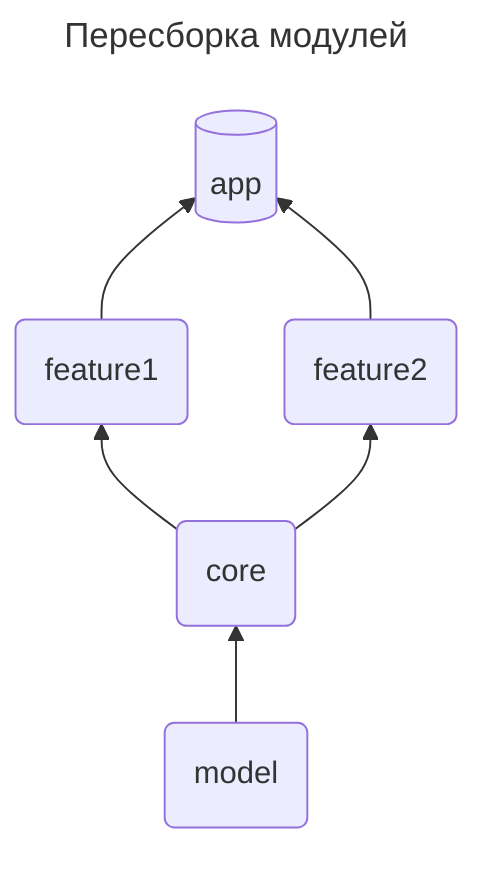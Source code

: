 ---
title: Пересборка модулей
---

flowchart BT
    app[(app)]

    feature1(feature1)
    feature2(feature2)
    core(core)
    model(model)

    feature1 & feature2 --> app
    core --> feature1
    core --> feature2
    model --> core


%%    feature1(feature1')
%%    style feature1 fill:#ED1C12,stroke:#ED1C12,stroke-width:4px
%%    style app fill:#ED1C12,stroke:#ED1C12,stroke-width:4px

%%    core(core')
%%    style core fill:#ED1C12,stroke:#ED1C12,stroke-width:4px
%%    style feature1 fill:#ED1C12,stroke:#ED1C12,stroke-width:4px
%%    style feature2 fill:#ED1C12,stroke:#ED1C12,stroke-width:4px
%%    style app fill:#ED1C12,stroke:#ED1C12,stroke-width:4px